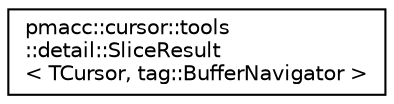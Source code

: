 digraph "Graphical Class Hierarchy"
{
 // LATEX_PDF_SIZE
  edge [fontname="Helvetica",fontsize="10",labelfontname="Helvetica",labelfontsize="10"];
  node [fontname="Helvetica",fontsize="10",shape=record];
  rankdir="LR";
  Node0 [label="pmacc::cursor::tools\l::detail::SliceResult\l\< TCursor, tag::BufferNavigator \>",height=0.2,width=0.4,color="black", fillcolor="white", style="filled",URL="$structpmacc_1_1cursor_1_1tools_1_1detail_1_1_slice_result_3_01_t_cursor_00_01tag_1_1_buffer_navigator_01_4.html",tooltip=" "];
}
